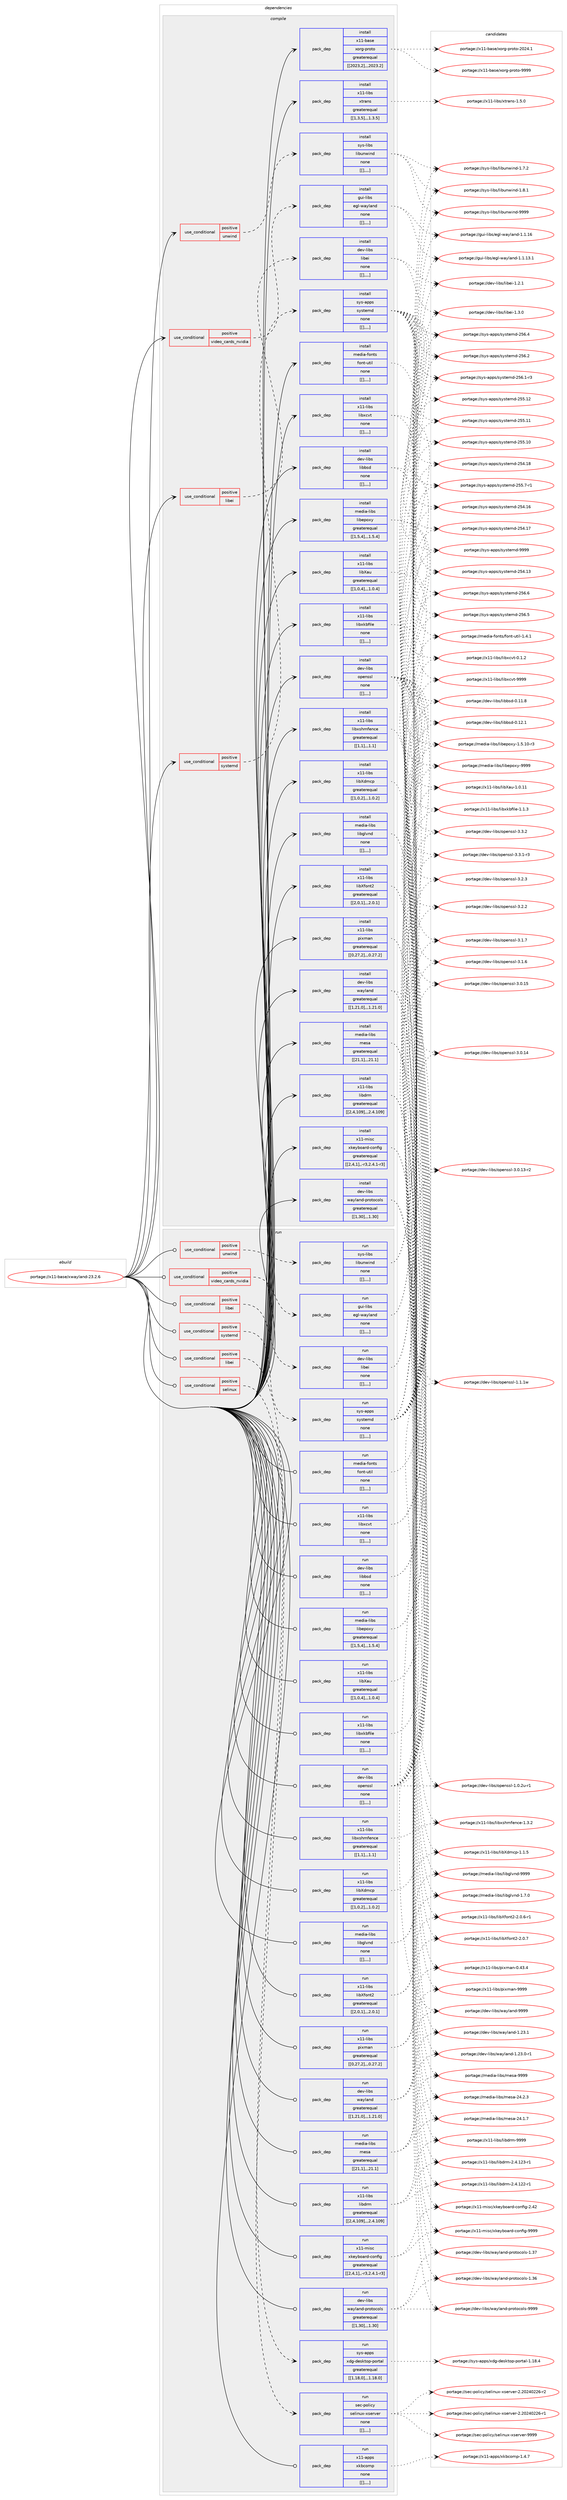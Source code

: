 digraph prolog {

# *************
# Graph options
# *************

newrank=true;
concentrate=true;
compound=true;
graph [rankdir=LR,fontname=Helvetica,fontsize=10,ranksep=1.5];#, ranksep=2.5, nodesep=0.2];
edge  [arrowhead=vee];
node  [fontname=Helvetica,fontsize=10];

# **********
# The ebuild
# **********

subgraph cluster_leftcol {
color=gray;
label=<<i>ebuild</i>>;
id [label="portage://x11-base/xwayland-23.2.6", color=red, width=4, href="../x11-base/xwayland-23.2.6.svg"];
}

# ****************
# The dependencies
# ****************

subgraph cluster_midcol {
color=gray;
label=<<i>dependencies</i>>;
subgraph cluster_compile {
fillcolor="#eeeeee";
style=filled;
label=<<i>compile</i>>;
subgraph cond11165 {
dependency31049 [label=<<TABLE BORDER="0" CELLBORDER="1" CELLSPACING="0" CELLPADDING="4"><TR><TD ROWSPAN="3" CELLPADDING="10">use_conditional</TD></TR><TR><TD>positive</TD></TR><TR><TD>libei</TD></TR></TABLE>>, shape=none, color=red];
subgraph pack19662 {
dependency31050 [label=<<TABLE BORDER="0" CELLBORDER="1" CELLSPACING="0" CELLPADDING="4" WIDTH="220"><TR><TD ROWSPAN="6" CELLPADDING="30">pack_dep</TD></TR><TR><TD WIDTH="110">install</TD></TR><TR><TD>dev-libs</TD></TR><TR><TD>libei</TD></TR><TR><TD>none</TD></TR><TR><TD>[[],,,,]</TD></TR></TABLE>>, shape=none, color=blue];
}
dependency31049:e -> dependency31050:w [weight=20,style="dashed",arrowhead="vee"];
}
id:e -> dependency31049:w [weight=20,style="solid",arrowhead="vee"];
subgraph cond11166 {
dependency31051 [label=<<TABLE BORDER="0" CELLBORDER="1" CELLSPACING="0" CELLPADDING="4"><TR><TD ROWSPAN="3" CELLPADDING="10">use_conditional</TD></TR><TR><TD>positive</TD></TR><TR><TD>systemd</TD></TR></TABLE>>, shape=none, color=red];
subgraph pack19663 {
dependency31052 [label=<<TABLE BORDER="0" CELLBORDER="1" CELLSPACING="0" CELLPADDING="4" WIDTH="220"><TR><TD ROWSPAN="6" CELLPADDING="30">pack_dep</TD></TR><TR><TD WIDTH="110">install</TD></TR><TR><TD>sys-apps</TD></TR><TR><TD>systemd</TD></TR><TR><TD>none</TD></TR><TR><TD>[[],,,,]</TD></TR></TABLE>>, shape=none, color=blue];
}
dependency31051:e -> dependency31052:w [weight=20,style="dashed",arrowhead="vee"];
}
id:e -> dependency31051:w [weight=20,style="solid",arrowhead="vee"];
subgraph cond11167 {
dependency31053 [label=<<TABLE BORDER="0" CELLBORDER="1" CELLSPACING="0" CELLPADDING="4"><TR><TD ROWSPAN="3" CELLPADDING="10">use_conditional</TD></TR><TR><TD>positive</TD></TR><TR><TD>unwind</TD></TR></TABLE>>, shape=none, color=red];
subgraph pack19664 {
dependency31054 [label=<<TABLE BORDER="0" CELLBORDER="1" CELLSPACING="0" CELLPADDING="4" WIDTH="220"><TR><TD ROWSPAN="6" CELLPADDING="30">pack_dep</TD></TR><TR><TD WIDTH="110">install</TD></TR><TR><TD>sys-libs</TD></TR><TR><TD>libunwind</TD></TR><TR><TD>none</TD></TR><TR><TD>[[],,,,]</TD></TR></TABLE>>, shape=none, color=blue];
}
dependency31053:e -> dependency31054:w [weight=20,style="dashed",arrowhead="vee"];
}
id:e -> dependency31053:w [weight=20,style="solid",arrowhead="vee"];
subgraph cond11168 {
dependency31055 [label=<<TABLE BORDER="0" CELLBORDER="1" CELLSPACING="0" CELLPADDING="4"><TR><TD ROWSPAN="3" CELLPADDING="10">use_conditional</TD></TR><TR><TD>positive</TD></TR><TR><TD>video_cards_nvidia</TD></TR></TABLE>>, shape=none, color=red];
subgraph pack19665 {
dependency31056 [label=<<TABLE BORDER="0" CELLBORDER="1" CELLSPACING="0" CELLPADDING="4" WIDTH="220"><TR><TD ROWSPAN="6" CELLPADDING="30">pack_dep</TD></TR><TR><TD WIDTH="110">install</TD></TR><TR><TD>gui-libs</TD></TR><TR><TD>egl-wayland</TD></TR><TR><TD>none</TD></TR><TR><TD>[[],,,,]</TD></TR></TABLE>>, shape=none, color=blue];
}
dependency31055:e -> dependency31056:w [weight=20,style="dashed",arrowhead="vee"];
}
id:e -> dependency31055:w [weight=20,style="solid",arrowhead="vee"];
subgraph pack19666 {
dependency31057 [label=<<TABLE BORDER="0" CELLBORDER="1" CELLSPACING="0" CELLPADDING="4" WIDTH="220"><TR><TD ROWSPAN="6" CELLPADDING="30">pack_dep</TD></TR><TR><TD WIDTH="110">install</TD></TR><TR><TD>dev-libs</TD></TR><TR><TD>libbsd</TD></TR><TR><TD>none</TD></TR><TR><TD>[[],,,,]</TD></TR></TABLE>>, shape=none, color=blue];
}
id:e -> dependency31057:w [weight=20,style="solid",arrowhead="vee"];
subgraph pack19667 {
dependency31058 [label=<<TABLE BORDER="0" CELLBORDER="1" CELLSPACING="0" CELLPADDING="4" WIDTH="220"><TR><TD ROWSPAN="6" CELLPADDING="30">pack_dep</TD></TR><TR><TD WIDTH="110">install</TD></TR><TR><TD>dev-libs</TD></TR><TR><TD>openssl</TD></TR><TR><TD>none</TD></TR><TR><TD>[[],,,,]</TD></TR></TABLE>>, shape=none, color=blue];
}
id:e -> dependency31058:w [weight=20,style="solid",arrowhead="vee"];
subgraph pack19668 {
dependency31059 [label=<<TABLE BORDER="0" CELLBORDER="1" CELLSPACING="0" CELLPADDING="4" WIDTH="220"><TR><TD ROWSPAN="6" CELLPADDING="30">pack_dep</TD></TR><TR><TD WIDTH="110">install</TD></TR><TR><TD>dev-libs</TD></TR><TR><TD>wayland</TD></TR><TR><TD>greaterequal</TD></TR><TR><TD>[[1,21,0],,,1.21.0]</TD></TR></TABLE>>, shape=none, color=blue];
}
id:e -> dependency31059:w [weight=20,style="solid",arrowhead="vee"];
subgraph pack19669 {
dependency31060 [label=<<TABLE BORDER="0" CELLBORDER="1" CELLSPACING="0" CELLPADDING="4" WIDTH="220"><TR><TD ROWSPAN="6" CELLPADDING="30">pack_dep</TD></TR><TR><TD WIDTH="110">install</TD></TR><TR><TD>dev-libs</TD></TR><TR><TD>wayland-protocols</TD></TR><TR><TD>greaterequal</TD></TR><TR><TD>[[1,30],,,1.30]</TD></TR></TABLE>>, shape=none, color=blue];
}
id:e -> dependency31060:w [weight=20,style="solid",arrowhead="vee"];
subgraph pack19670 {
dependency31061 [label=<<TABLE BORDER="0" CELLBORDER="1" CELLSPACING="0" CELLPADDING="4" WIDTH="220"><TR><TD ROWSPAN="6" CELLPADDING="30">pack_dep</TD></TR><TR><TD WIDTH="110">install</TD></TR><TR><TD>media-fonts</TD></TR><TR><TD>font-util</TD></TR><TR><TD>none</TD></TR><TR><TD>[[],,,,]</TD></TR></TABLE>>, shape=none, color=blue];
}
id:e -> dependency31061:w [weight=20,style="solid",arrowhead="vee"];
subgraph pack19671 {
dependency31062 [label=<<TABLE BORDER="0" CELLBORDER="1" CELLSPACING="0" CELLPADDING="4" WIDTH="220"><TR><TD ROWSPAN="6" CELLPADDING="30">pack_dep</TD></TR><TR><TD WIDTH="110">install</TD></TR><TR><TD>media-libs</TD></TR><TR><TD>libepoxy</TD></TR><TR><TD>greaterequal</TD></TR><TR><TD>[[1,5,4],,,1.5.4]</TD></TR></TABLE>>, shape=none, color=blue];
}
id:e -> dependency31062:w [weight=20,style="solid",arrowhead="vee"];
subgraph pack19672 {
dependency31063 [label=<<TABLE BORDER="0" CELLBORDER="1" CELLSPACING="0" CELLPADDING="4" WIDTH="220"><TR><TD ROWSPAN="6" CELLPADDING="30">pack_dep</TD></TR><TR><TD WIDTH="110">install</TD></TR><TR><TD>media-libs</TD></TR><TR><TD>libglvnd</TD></TR><TR><TD>none</TD></TR><TR><TD>[[],,,,]</TD></TR></TABLE>>, shape=none, color=blue];
}
id:e -> dependency31063:w [weight=20,style="solid",arrowhead="vee"];
subgraph pack19673 {
dependency31064 [label=<<TABLE BORDER="0" CELLBORDER="1" CELLSPACING="0" CELLPADDING="4" WIDTH="220"><TR><TD ROWSPAN="6" CELLPADDING="30">pack_dep</TD></TR><TR><TD WIDTH="110">install</TD></TR><TR><TD>media-libs</TD></TR><TR><TD>mesa</TD></TR><TR><TD>greaterequal</TD></TR><TR><TD>[[21,1],,,21.1]</TD></TR></TABLE>>, shape=none, color=blue];
}
id:e -> dependency31064:w [weight=20,style="solid",arrowhead="vee"];
subgraph pack19674 {
dependency31065 [label=<<TABLE BORDER="0" CELLBORDER="1" CELLSPACING="0" CELLPADDING="4" WIDTH="220"><TR><TD ROWSPAN="6" CELLPADDING="30">pack_dep</TD></TR><TR><TD WIDTH="110">install</TD></TR><TR><TD>x11-base</TD></TR><TR><TD>xorg-proto</TD></TR><TR><TD>greaterequal</TD></TR><TR><TD>[[2023,2],,,2023.2]</TD></TR></TABLE>>, shape=none, color=blue];
}
id:e -> dependency31065:w [weight=20,style="solid",arrowhead="vee"];
subgraph pack19675 {
dependency31066 [label=<<TABLE BORDER="0" CELLBORDER="1" CELLSPACING="0" CELLPADDING="4" WIDTH="220"><TR><TD ROWSPAN="6" CELLPADDING="30">pack_dep</TD></TR><TR><TD WIDTH="110">install</TD></TR><TR><TD>x11-libs</TD></TR><TR><TD>libXau</TD></TR><TR><TD>greaterequal</TD></TR><TR><TD>[[1,0,4],,,1.0.4]</TD></TR></TABLE>>, shape=none, color=blue];
}
id:e -> dependency31066:w [weight=20,style="solid",arrowhead="vee"];
subgraph pack19676 {
dependency31067 [label=<<TABLE BORDER="0" CELLBORDER="1" CELLSPACING="0" CELLPADDING="4" WIDTH="220"><TR><TD ROWSPAN="6" CELLPADDING="30">pack_dep</TD></TR><TR><TD WIDTH="110">install</TD></TR><TR><TD>x11-libs</TD></TR><TR><TD>libXdmcp</TD></TR><TR><TD>greaterequal</TD></TR><TR><TD>[[1,0,2],,,1.0.2]</TD></TR></TABLE>>, shape=none, color=blue];
}
id:e -> dependency31067:w [weight=20,style="solid",arrowhead="vee"];
subgraph pack19677 {
dependency31068 [label=<<TABLE BORDER="0" CELLBORDER="1" CELLSPACING="0" CELLPADDING="4" WIDTH="220"><TR><TD ROWSPAN="6" CELLPADDING="30">pack_dep</TD></TR><TR><TD WIDTH="110">install</TD></TR><TR><TD>x11-libs</TD></TR><TR><TD>libXfont2</TD></TR><TR><TD>greaterequal</TD></TR><TR><TD>[[2,0,1],,,2.0.1]</TD></TR></TABLE>>, shape=none, color=blue];
}
id:e -> dependency31068:w [weight=20,style="solid",arrowhead="vee"];
subgraph pack19678 {
dependency31069 [label=<<TABLE BORDER="0" CELLBORDER="1" CELLSPACING="0" CELLPADDING="4" WIDTH="220"><TR><TD ROWSPAN="6" CELLPADDING="30">pack_dep</TD></TR><TR><TD WIDTH="110">install</TD></TR><TR><TD>x11-libs</TD></TR><TR><TD>libdrm</TD></TR><TR><TD>greaterequal</TD></TR><TR><TD>[[2,4,109],,,2.4.109]</TD></TR></TABLE>>, shape=none, color=blue];
}
id:e -> dependency31069:w [weight=20,style="solid",arrowhead="vee"];
subgraph pack19679 {
dependency31070 [label=<<TABLE BORDER="0" CELLBORDER="1" CELLSPACING="0" CELLPADDING="4" WIDTH="220"><TR><TD ROWSPAN="6" CELLPADDING="30">pack_dep</TD></TR><TR><TD WIDTH="110">install</TD></TR><TR><TD>x11-libs</TD></TR><TR><TD>libxcvt</TD></TR><TR><TD>none</TD></TR><TR><TD>[[],,,,]</TD></TR></TABLE>>, shape=none, color=blue];
}
id:e -> dependency31070:w [weight=20,style="solid",arrowhead="vee"];
subgraph pack19680 {
dependency31071 [label=<<TABLE BORDER="0" CELLBORDER="1" CELLSPACING="0" CELLPADDING="4" WIDTH="220"><TR><TD ROWSPAN="6" CELLPADDING="30">pack_dep</TD></TR><TR><TD WIDTH="110">install</TD></TR><TR><TD>x11-libs</TD></TR><TR><TD>libxkbfile</TD></TR><TR><TD>none</TD></TR><TR><TD>[[],,,,]</TD></TR></TABLE>>, shape=none, color=blue];
}
id:e -> dependency31071:w [weight=20,style="solid",arrowhead="vee"];
subgraph pack19681 {
dependency31072 [label=<<TABLE BORDER="0" CELLBORDER="1" CELLSPACING="0" CELLPADDING="4" WIDTH="220"><TR><TD ROWSPAN="6" CELLPADDING="30">pack_dep</TD></TR><TR><TD WIDTH="110">install</TD></TR><TR><TD>x11-libs</TD></TR><TR><TD>libxshmfence</TD></TR><TR><TD>greaterequal</TD></TR><TR><TD>[[1,1],,,1.1]</TD></TR></TABLE>>, shape=none, color=blue];
}
id:e -> dependency31072:w [weight=20,style="solid",arrowhead="vee"];
subgraph pack19682 {
dependency31073 [label=<<TABLE BORDER="0" CELLBORDER="1" CELLSPACING="0" CELLPADDING="4" WIDTH="220"><TR><TD ROWSPAN="6" CELLPADDING="30">pack_dep</TD></TR><TR><TD WIDTH="110">install</TD></TR><TR><TD>x11-libs</TD></TR><TR><TD>pixman</TD></TR><TR><TD>greaterequal</TD></TR><TR><TD>[[0,27,2],,,0.27.2]</TD></TR></TABLE>>, shape=none, color=blue];
}
id:e -> dependency31073:w [weight=20,style="solid",arrowhead="vee"];
subgraph pack19683 {
dependency31074 [label=<<TABLE BORDER="0" CELLBORDER="1" CELLSPACING="0" CELLPADDING="4" WIDTH="220"><TR><TD ROWSPAN="6" CELLPADDING="30">pack_dep</TD></TR><TR><TD WIDTH="110">install</TD></TR><TR><TD>x11-libs</TD></TR><TR><TD>xtrans</TD></TR><TR><TD>greaterequal</TD></TR><TR><TD>[[1,3,5],,,1.3.5]</TD></TR></TABLE>>, shape=none, color=blue];
}
id:e -> dependency31074:w [weight=20,style="solid",arrowhead="vee"];
subgraph pack19684 {
dependency31075 [label=<<TABLE BORDER="0" CELLBORDER="1" CELLSPACING="0" CELLPADDING="4" WIDTH="220"><TR><TD ROWSPAN="6" CELLPADDING="30">pack_dep</TD></TR><TR><TD WIDTH="110">install</TD></TR><TR><TD>x11-misc</TD></TR><TR><TD>xkeyboard-config</TD></TR><TR><TD>greaterequal</TD></TR><TR><TD>[[2,4,1],,-r3,2.4.1-r3]</TD></TR></TABLE>>, shape=none, color=blue];
}
id:e -> dependency31075:w [weight=20,style="solid",arrowhead="vee"];
}
subgraph cluster_compileandrun {
fillcolor="#eeeeee";
style=filled;
label=<<i>compile and run</i>>;
}
subgraph cluster_run {
fillcolor="#eeeeee";
style=filled;
label=<<i>run</i>>;
subgraph cond11169 {
dependency31076 [label=<<TABLE BORDER="0" CELLBORDER="1" CELLSPACING="0" CELLPADDING="4"><TR><TD ROWSPAN="3" CELLPADDING="10">use_conditional</TD></TR><TR><TD>positive</TD></TR><TR><TD>libei</TD></TR></TABLE>>, shape=none, color=red];
subgraph pack19685 {
dependency31077 [label=<<TABLE BORDER="0" CELLBORDER="1" CELLSPACING="0" CELLPADDING="4" WIDTH="220"><TR><TD ROWSPAN="6" CELLPADDING="30">pack_dep</TD></TR><TR><TD WIDTH="110">run</TD></TR><TR><TD>dev-libs</TD></TR><TR><TD>libei</TD></TR><TR><TD>none</TD></TR><TR><TD>[[],,,,]</TD></TR></TABLE>>, shape=none, color=blue];
}
dependency31076:e -> dependency31077:w [weight=20,style="dashed",arrowhead="vee"];
}
id:e -> dependency31076:w [weight=20,style="solid",arrowhead="odot"];
subgraph cond11170 {
dependency31078 [label=<<TABLE BORDER="0" CELLBORDER="1" CELLSPACING="0" CELLPADDING="4"><TR><TD ROWSPAN="3" CELLPADDING="10">use_conditional</TD></TR><TR><TD>positive</TD></TR><TR><TD>libei</TD></TR></TABLE>>, shape=none, color=red];
subgraph pack19686 {
dependency31079 [label=<<TABLE BORDER="0" CELLBORDER="1" CELLSPACING="0" CELLPADDING="4" WIDTH="220"><TR><TD ROWSPAN="6" CELLPADDING="30">pack_dep</TD></TR><TR><TD WIDTH="110">run</TD></TR><TR><TD>sys-apps</TD></TR><TR><TD>xdg-desktop-portal</TD></TR><TR><TD>greaterequal</TD></TR><TR><TD>[[1,18,0],,,1.18.0]</TD></TR></TABLE>>, shape=none, color=blue];
}
dependency31078:e -> dependency31079:w [weight=20,style="dashed",arrowhead="vee"];
}
id:e -> dependency31078:w [weight=20,style="solid",arrowhead="odot"];
subgraph cond11171 {
dependency31080 [label=<<TABLE BORDER="0" CELLBORDER="1" CELLSPACING="0" CELLPADDING="4"><TR><TD ROWSPAN="3" CELLPADDING="10">use_conditional</TD></TR><TR><TD>positive</TD></TR><TR><TD>selinux</TD></TR></TABLE>>, shape=none, color=red];
subgraph pack19687 {
dependency31081 [label=<<TABLE BORDER="0" CELLBORDER="1" CELLSPACING="0" CELLPADDING="4" WIDTH="220"><TR><TD ROWSPAN="6" CELLPADDING="30">pack_dep</TD></TR><TR><TD WIDTH="110">run</TD></TR><TR><TD>sec-policy</TD></TR><TR><TD>selinux-xserver</TD></TR><TR><TD>none</TD></TR><TR><TD>[[],,,,]</TD></TR></TABLE>>, shape=none, color=blue];
}
dependency31080:e -> dependency31081:w [weight=20,style="dashed",arrowhead="vee"];
}
id:e -> dependency31080:w [weight=20,style="solid",arrowhead="odot"];
subgraph cond11172 {
dependency31082 [label=<<TABLE BORDER="0" CELLBORDER="1" CELLSPACING="0" CELLPADDING="4"><TR><TD ROWSPAN="3" CELLPADDING="10">use_conditional</TD></TR><TR><TD>positive</TD></TR><TR><TD>systemd</TD></TR></TABLE>>, shape=none, color=red];
subgraph pack19688 {
dependency31083 [label=<<TABLE BORDER="0" CELLBORDER="1" CELLSPACING="0" CELLPADDING="4" WIDTH="220"><TR><TD ROWSPAN="6" CELLPADDING="30">pack_dep</TD></TR><TR><TD WIDTH="110">run</TD></TR><TR><TD>sys-apps</TD></TR><TR><TD>systemd</TD></TR><TR><TD>none</TD></TR><TR><TD>[[],,,,]</TD></TR></TABLE>>, shape=none, color=blue];
}
dependency31082:e -> dependency31083:w [weight=20,style="dashed",arrowhead="vee"];
}
id:e -> dependency31082:w [weight=20,style="solid",arrowhead="odot"];
subgraph cond11173 {
dependency31084 [label=<<TABLE BORDER="0" CELLBORDER="1" CELLSPACING="0" CELLPADDING="4"><TR><TD ROWSPAN="3" CELLPADDING="10">use_conditional</TD></TR><TR><TD>positive</TD></TR><TR><TD>unwind</TD></TR></TABLE>>, shape=none, color=red];
subgraph pack19689 {
dependency31085 [label=<<TABLE BORDER="0" CELLBORDER="1" CELLSPACING="0" CELLPADDING="4" WIDTH="220"><TR><TD ROWSPAN="6" CELLPADDING="30">pack_dep</TD></TR><TR><TD WIDTH="110">run</TD></TR><TR><TD>sys-libs</TD></TR><TR><TD>libunwind</TD></TR><TR><TD>none</TD></TR><TR><TD>[[],,,,]</TD></TR></TABLE>>, shape=none, color=blue];
}
dependency31084:e -> dependency31085:w [weight=20,style="dashed",arrowhead="vee"];
}
id:e -> dependency31084:w [weight=20,style="solid",arrowhead="odot"];
subgraph cond11174 {
dependency31086 [label=<<TABLE BORDER="0" CELLBORDER="1" CELLSPACING="0" CELLPADDING="4"><TR><TD ROWSPAN="3" CELLPADDING="10">use_conditional</TD></TR><TR><TD>positive</TD></TR><TR><TD>video_cards_nvidia</TD></TR></TABLE>>, shape=none, color=red];
subgraph pack19690 {
dependency31087 [label=<<TABLE BORDER="0" CELLBORDER="1" CELLSPACING="0" CELLPADDING="4" WIDTH="220"><TR><TD ROWSPAN="6" CELLPADDING="30">pack_dep</TD></TR><TR><TD WIDTH="110">run</TD></TR><TR><TD>gui-libs</TD></TR><TR><TD>egl-wayland</TD></TR><TR><TD>none</TD></TR><TR><TD>[[],,,,]</TD></TR></TABLE>>, shape=none, color=blue];
}
dependency31086:e -> dependency31087:w [weight=20,style="dashed",arrowhead="vee"];
}
id:e -> dependency31086:w [weight=20,style="solid",arrowhead="odot"];
subgraph pack19691 {
dependency31088 [label=<<TABLE BORDER="0" CELLBORDER="1" CELLSPACING="0" CELLPADDING="4" WIDTH="220"><TR><TD ROWSPAN="6" CELLPADDING="30">pack_dep</TD></TR><TR><TD WIDTH="110">run</TD></TR><TR><TD>dev-libs</TD></TR><TR><TD>libbsd</TD></TR><TR><TD>none</TD></TR><TR><TD>[[],,,,]</TD></TR></TABLE>>, shape=none, color=blue];
}
id:e -> dependency31088:w [weight=20,style="solid",arrowhead="odot"];
subgraph pack19692 {
dependency31089 [label=<<TABLE BORDER="0" CELLBORDER="1" CELLSPACING="0" CELLPADDING="4" WIDTH="220"><TR><TD ROWSPAN="6" CELLPADDING="30">pack_dep</TD></TR><TR><TD WIDTH="110">run</TD></TR><TR><TD>dev-libs</TD></TR><TR><TD>openssl</TD></TR><TR><TD>none</TD></TR><TR><TD>[[],,,,]</TD></TR></TABLE>>, shape=none, color=blue];
}
id:e -> dependency31089:w [weight=20,style="solid",arrowhead="odot"];
subgraph pack19693 {
dependency31090 [label=<<TABLE BORDER="0" CELLBORDER="1" CELLSPACING="0" CELLPADDING="4" WIDTH="220"><TR><TD ROWSPAN="6" CELLPADDING="30">pack_dep</TD></TR><TR><TD WIDTH="110">run</TD></TR><TR><TD>dev-libs</TD></TR><TR><TD>wayland</TD></TR><TR><TD>greaterequal</TD></TR><TR><TD>[[1,21,0],,,1.21.0]</TD></TR></TABLE>>, shape=none, color=blue];
}
id:e -> dependency31090:w [weight=20,style="solid",arrowhead="odot"];
subgraph pack19694 {
dependency31091 [label=<<TABLE BORDER="0" CELLBORDER="1" CELLSPACING="0" CELLPADDING="4" WIDTH="220"><TR><TD ROWSPAN="6" CELLPADDING="30">pack_dep</TD></TR><TR><TD WIDTH="110">run</TD></TR><TR><TD>dev-libs</TD></TR><TR><TD>wayland-protocols</TD></TR><TR><TD>greaterequal</TD></TR><TR><TD>[[1,30],,,1.30]</TD></TR></TABLE>>, shape=none, color=blue];
}
id:e -> dependency31091:w [weight=20,style="solid",arrowhead="odot"];
subgraph pack19695 {
dependency31092 [label=<<TABLE BORDER="0" CELLBORDER="1" CELLSPACING="0" CELLPADDING="4" WIDTH="220"><TR><TD ROWSPAN="6" CELLPADDING="30">pack_dep</TD></TR><TR><TD WIDTH="110">run</TD></TR><TR><TD>media-fonts</TD></TR><TR><TD>font-util</TD></TR><TR><TD>none</TD></TR><TR><TD>[[],,,,]</TD></TR></TABLE>>, shape=none, color=blue];
}
id:e -> dependency31092:w [weight=20,style="solid",arrowhead="odot"];
subgraph pack19696 {
dependency31093 [label=<<TABLE BORDER="0" CELLBORDER="1" CELLSPACING="0" CELLPADDING="4" WIDTH="220"><TR><TD ROWSPAN="6" CELLPADDING="30">pack_dep</TD></TR><TR><TD WIDTH="110">run</TD></TR><TR><TD>media-libs</TD></TR><TR><TD>libepoxy</TD></TR><TR><TD>greaterequal</TD></TR><TR><TD>[[1,5,4],,,1.5.4]</TD></TR></TABLE>>, shape=none, color=blue];
}
id:e -> dependency31093:w [weight=20,style="solid",arrowhead="odot"];
subgraph pack19697 {
dependency31094 [label=<<TABLE BORDER="0" CELLBORDER="1" CELLSPACING="0" CELLPADDING="4" WIDTH="220"><TR><TD ROWSPAN="6" CELLPADDING="30">pack_dep</TD></TR><TR><TD WIDTH="110">run</TD></TR><TR><TD>media-libs</TD></TR><TR><TD>libglvnd</TD></TR><TR><TD>none</TD></TR><TR><TD>[[],,,,]</TD></TR></TABLE>>, shape=none, color=blue];
}
id:e -> dependency31094:w [weight=20,style="solid",arrowhead="odot"];
subgraph pack19698 {
dependency31095 [label=<<TABLE BORDER="0" CELLBORDER="1" CELLSPACING="0" CELLPADDING="4" WIDTH="220"><TR><TD ROWSPAN="6" CELLPADDING="30">pack_dep</TD></TR><TR><TD WIDTH="110">run</TD></TR><TR><TD>media-libs</TD></TR><TR><TD>mesa</TD></TR><TR><TD>greaterequal</TD></TR><TR><TD>[[21,1],,,21.1]</TD></TR></TABLE>>, shape=none, color=blue];
}
id:e -> dependency31095:w [weight=20,style="solid",arrowhead="odot"];
subgraph pack19699 {
dependency31096 [label=<<TABLE BORDER="0" CELLBORDER="1" CELLSPACING="0" CELLPADDING="4" WIDTH="220"><TR><TD ROWSPAN="6" CELLPADDING="30">pack_dep</TD></TR><TR><TD WIDTH="110">run</TD></TR><TR><TD>x11-apps</TD></TR><TR><TD>xkbcomp</TD></TR><TR><TD>none</TD></TR><TR><TD>[[],,,,]</TD></TR></TABLE>>, shape=none, color=blue];
}
id:e -> dependency31096:w [weight=20,style="solid",arrowhead="odot"];
subgraph pack19700 {
dependency31097 [label=<<TABLE BORDER="0" CELLBORDER="1" CELLSPACING="0" CELLPADDING="4" WIDTH="220"><TR><TD ROWSPAN="6" CELLPADDING="30">pack_dep</TD></TR><TR><TD WIDTH="110">run</TD></TR><TR><TD>x11-libs</TD></TR><TR><TD>libXau</TD></TR><TR><TD>greaterequal</TD></TR><TR><TD>[[1,0,4],,,1.0.4]</TD></TR></TABLE>>, shape=none, color=blue];
}
id:e -> dependency31097:w [weight=20,style="solid",arrowhead="odot"];
subgraph pack19701 {
dependency31098 [label=<<TABLE BORDER="0" CELLBORDER="1" CELLSPACING="0" CELLPADDING="4" WIDTH="220"><TR><TD ROWSPAN="6" CELLPADDING="30">pack_dep</TD></TR><TR><TD WIDTH="110">run</TD></TR><TR><TD>x11-libs</TD></TR><TR><TD>libXdmcp</TD></TR><TR><TD>greaterequal</TD></TR><TR><TD>[[1,0,2],,,1.0.2]</TD></TR></TABLE>>, shape=none, color=blue];
}
id:e -> dependency31098:w [weight=20,style="solid",arrowhead="odot"];
subgraph pack19702 {
dependency31099 [label=<<TABLE BORDER="0" CELLBORDER="1" CELLSPACING="0" CELLPADDING="4" WIDTH="220"><TR><TD ROWSPAN="6" CELLPADDING="30">pack_dep</TD></TR><TR><TD WIDTH="110">run</TD></TR><TR><TD>x11-libs</TD></TR><TR><TD>libXfont2</TD></TR><TR><TD>greaterequal</TD></TR><TR><TD>[[2,0,1],,,2.0.1]</TD></TR></TABLE>>, shape=none, color=blue];
}
id:e -> dependency31099:w [weight=20,style="solid",arrowhead="odot"];
subgraph pack19703 {
dependency31100 [label=<<TABLE BORDER="0" CELLBORDER="1" CELLSPACING="0" CELLPADDING="4" WIDTH="220"><TR><TD ROWSPAN="6" CELLPADDING="30">pack_dep</TD></TR><TR><TD WIDTH="110">run</TD></TR><TR><TD>x11-libs</TD></TR><TR><TD>libdrm</TD></TR><TR><TD>greaterequal</TD></TR><TR><TD>[[2,4,109],,,2.4.109]</TD></TR></TABLE>>, shape=none, color=blue];
}
id:e -> dependency31100:w [weight=20,style="solid",arrowhead="odot"];
subgraph pack19704 {
dependency31101 [label=<<TABLE BORDER="0" CELLBORDER="1" CELLSPACING="0" CELLPADDING="4" WIDTH="220"><TR><TD ROWSPAN="6" CELLPADDING="30">pack_dep</TD></TR><TR><TD WIDTH="110">run</TD></TR><TR><TD>x11-libs</TD></TR><TR><TD>libxcvt</TD></TR><TR><TD>none</TD></TR><TR><TD>[[],,,,]</TD></TR></TABLE>>, shape=none, color=blue];
}
id:e -> dependency31101:w [weight=20,style="solid",arrowhead="odot"];
subgraph pack19705 {
dependency31102 [label=<<TABLE BORDER="0" CELLBORDER="1" CELLSPACING="0" CELLPADDING="4" WIDTH="220"><TR><TD ROWSPAN="6" CELLPADDING="30">pack_dep</TD></TR><TR><TD WIDTH="110">run</TD></TR><TR><TD>x11-libs</TD></TR><TR><TD>libxkbfile</TD></TR><TR><TD>none</TD></TR><TR><TD>[[],,,,]</TD></TR></TABLE>>, shape=none, color=blue];
}
id:e -> dependency31102:w [weight=20,style="solid",arrowhead="odot"];
subgraph pack19706 {
dependency31103 [label=<<TABLE BORDER="0" CELLBORDER="1" CELLSPACING="0" CELLPADDING="4" WIDTH="220"><TR><TD ROWSPAN="6" CELLPADDING="30">pack_dep</TD></TR><TR><TD WIDTH="110">run</TD></TR><TR><TD>x11-libs</TD></TR><TR><TD>libxshmfence</TD></TR><TR><TD>greaterequal</TD></TR><TR><TD>[[1,1],,,1.1]</TD></TR></TABLE>>, shape=none, color=blue];
}
id:e -> dependency31103:w [weight=20,style="solid",arrowhead="odot"];
subgraph pack19707 {
dependency31104 [label=<<TABLE BORDER="0" CELLBORDER="1" CELLSPACING="0" CELLPADDING="4" WIDTH="220"><TR><TD ROWSPAN="6" CELLPADDING="30">pack_dep</TD></TR><TR><TD WIDTH="110">run</TD></TR><TR><TD>x11-libs</TD></TR><TR><TD>pixman</TD></TR><TR><TD>greaterequal</TD></TR><TR><TD>[[0,27,2],,,0.27.2]</TD></TR></TABLE>>, shape=none, color=blue];
}
id:e -> dependency31104:w [weight=20,style="solid",arrowhead="odot"];
subgraph pack19708 {
dependency31105 [label=<<TABLE BORDER="0" CELLBORDER="1" CELLSPACING="0" CELLPADDING="4" WIDTH="220"><TR><TD ROWSPAN="6" CELLPADDING="30">pack_dep</TD></TR><TR><TD WIDTH="110">run</TD></TR><TR><TD>x11-misc</TD></TR><TR><TD>xkeyboard-config</TD></TR><TR><TD>greaterequal</TD></TR><TR><TD>[[2,4,1],,-r3,2.4.1-r3]</TD></TR></TABLE>>, shape=none, color=blue];
}
id:e -> dependency31105:w [weight=20,style="solid",arrowhead="odot"];
}
}

# **************
# The candidates
# **************

subgraph cluster_choices {
rank=same;
color=gray;
label=<<i>candidates</i>>;

subgraph choice19662 {
color=black;
nodesep=1;
choice10010111845108105981154710810598101105454946514648 [label="portage://dev-libs/libei-1.3.0", color=red, width=4,href="../dev-libs/libei-1.3.0.svg"];
choice10010111845108105981154710810598101105454946504649 [label="portage://dev-libs/libei-1.2.1", color=red, width=4,href="../dev-libs/libei-1.2.1.svg"];
dependency31050:e -> choice10010111845108105981154710810598101105454946514648:w [style=dotted,weight="100"];
dependency31050:e -> choice10010111845108105981154710810598101105454946504649:w [style=dotted,weight="100"];
}
subgraph choice19663 {
color=black;
nodesep=1;
choice1151211154597112112115471151211151161011091004557575757 [label="portage://sys-apps/systemd-9999", color=red, width=4,href="../sys-apps/systemd-9999.svg"];
choice115121115459711211211547115121115116101109100455053544654 [label="portage://sys-apps/systemd-256.6", color=red, width=4,href="../sys-apps/systemd-256.6.svg"];
choice115121115459711211211547115121115116101109100455053544653 [label="portage://sys-apps/systemd-256.5", color=red, width=4,href="../sys-apps/systemd-256.5.svg"];
choice115121115459711211211547115121115116101109100455053544652 [label="portage://sys-apps/systemd-256.4", color=red, width=4,href="../sys-apps/systemd-256.4.svg"];
choice115121115459711211211547115121115116101109100455053544650 [label="portage://sys-apps/systemd-256.2", color=red, width=4,href="../sys-apps/systemd-256.2.svg"];
choice1151211154597112112115471151211151161011091004550535446494511451 [label="portage://sys-apps/systemd-256.1-r3", color=red, width=4,href="../sys-apps/systemd-256.1-r3.svg"];
choice11512111545971121121154711512111511610110910045505353464950 [label="portage://sys-apps/systemd-255.12", color=red, width=4,href="../sys-apps/systemd-255.12.svg"];
choice11512111545971121121154711512111511610110910045505353464949 [label="portage://sys-apps/systemd-255.11", color=red, width=4,href="../sys-apps/systemd-255.11.svg"];
choice11512111545971121121154711512111511610110910045505353464948 [label="portage://sys-apps/systemd-255.10", color=red, width=4,href="../sys-apps/systemd-255.10.svg"];
choice1151211154597112112115471151211151161011091004550535346554511449 [label="portage://sys-apps/systemd-255.7-r1", color=red, width=4,href="../sys-apps/systemd-255.7-r1.svg"];
choice11512111545971121121154711512111511610110910045505352464956 [label="portage://sys-apps/systemd-254.18", color=red, width=4,href="../sys-apps/systemd-254.18.svg"];
choice11512111545971121121154711512111511610110910045505352464955 [label="portage://sys-apps/systemd-254.17", color=red, width=4,href="../sys-apps/systemd-254.17.svg"];
choice11512111545971121121154711512111511610110910045505352464954 [label="portage://sys-apps/systemd-254.16", color=red, width=4,href="../sys-apps/systemd-254.16.svg"];
choice11512111545971121121154711512111511610110910045505352464951 [label="portage://sys-apps/systemd-254.13", color=red, width=4,href="../sys-apps/systemd-254.13.svg"];
dependency31052:e -> choice1151211154597112112115471151211151161011091004557575757:w [style=dotted,weight="100"];
dependency31052:e -> choice115121115459711211211547115121115116101109100455053544654:w [style=dotted,weight="100"];
dependency31052:e -> choice115121115459711211211547115121115116101109100455053544653:w [style=dotted,weight="100"];
dependency31052:e -> choice115121115459711211211547115121115116101109100455053544652:w [style=dotted,weight="100"];
dependency31052:e -> choice115121115459711211211547115121115116101109100455053544650:w [style=dotted,weight="100"];
dependency31052:e -> choice1151211154597112112115471151211151161011091004550535446494511451:w [style=dotted,weight="100"];
dependency31052:e -> choice11512111545971121121154711512111511610110910045505353464950:w [style=dotted,weight="100"];
dependency31052:e -> choice11512111545971121121154711512111511610110910045505353464949:w [style=dotted,weight="100"];
dependency31052:e -> choice11512111545971121121154711512111511610110910045505353464948:w [style=dotted,weight="100"];
dependency31052:e -> choice1151211154597112112115471151211151161011091004550535346554511449:w [style=dotted,weight="100"];
dependency31052:e -> choice11512111545971121121154711512111511610110910045505352464956:w [style=dotted,weight="100"];
dependency31052:e -> choice11512111545971121121154711512111511610110910045505352464955:w [style=dotted,weight="100"];
dependency31052:e -> choice11512111545971121121154711512111511610110910045505352464954:w [style=dotted,weight="100"];
dependency31052:e -> choice11512111545971121121154711512111511610110910045505352464951:w [style=dotted,weight="100"];
}
subgraph choice19664 {
color=black;
nodesep=1;
choice115121115451081059811547108105981171101191051101004557575757 [label="portage://sys-libs/libunwind-9999", color=red, width=4,href="../sys-libs/libunwind-9999.svg"];
choice11512111545108105981154710810598117110119105110100454946564649 [label="portage://sys-libs/libunwind-1.8.1", color=red, width=4,href="../sys-libs/libunwind-1.8.1.svg"];
choice11512111545108105981154710810598117110119105110100454946554650 [label="portage://sys-libs/libunwind-1.7.2", color=red, width=4,href="../sys-libs/libunwind-1.7.2.svg"];
dependency31054:e -> choice115121115451081059811547108105981171101191051101004557575757:w [style=dotted,weight="100"];
dependency31054:e -> choice11512111545108105981154710810598117110119105110100454946564649:w [style=dotted,weight="100"];
dependency31054:e -> choice11512111545108105981154710810598117110119105110100454946554650:w [style=dotted,weight="100"];
}
subgraph choice19665 {
color=black;
nodesep=1;
choice10311710545108105981154710110310845119971211089711010045494649464954 [label="portage://gui-libs/egl-wayland-1.1.16", color=red, width=4,href="../gui-libs/egl-wayland-1.1.16.svg"];
choice103117105451081059811547101103108451199712110897110100454946494649514649 [label="portage://gui-libs/egl-wayland-1.1.13.1", color=red, width=4,href="../gui-libs/egl-wayland-1.1.13.1.svg"];
dependency31056:e -> choice10311710545108105981154710110310845119971211089711010045494649464954:w [style=dotted,weight="100"];
dependency31056:e -> choice103117105451081059811547101103108451199712110897110100454946494649514649:w [style=dotted,weight="100"];
}
subgraph choice19666 {
color=black;
nodesep=1;
choice100101118451081059811547108105989811510045484649504649 [label="portage://dev-libs/libbsd-0.12.1", color=red, width=4,href="../dev-libs/libbsd-0.12.1.svg"];
choice100101118451081059811547108105989811510045484649494656 [label="portage://dev-libs/libbsd-0.11.8", color=red, width=4,href="../dev-libs/libbsd-0.11.8.svg"];
dependency31057:e -> choice100101118451081059811547108105989811510045484649504649:w [style=dotted,weight="100"];
dependency31057:e -> choice100101118451081059811547108105989811510045484649494656:w [style=dotted,weight="100"];
}
subgraph choice19667 {
color=black;
nodesep=1;
choice100101118451081059811547111112101110115115108455146514650 [label="portage://dev-libs/openssl-3.3.2", color=red, width=4,href="../dev-libs/openssl-3.3.2.svg"];
choice1001011184510810598115471111121011101151151084551465146494511451 [label="portage://dev-libs/openssl-3.3.1-r3", color=red, width=4,href="../dev-libs/openssl-3.3.1-r3.svg"];
choice100101118451081059811547111112101110115115108455146504651 [label="portage://dev-libs/openssl-3.2.3", color=red, width=4,href="../dev-libs/openssl-3.2.3.svg"];
choice100101118451081059811547111112101110115115108455146504650 [label="portage://dev-libs/openssl-3.2.2", color=red, width=4,href="../dev-libs/openssl-3.2.2.svg"];
choice100101118451081059811547111112101110115115108455146494655 [label="portage://dev-libs/openssl-3.1.7", color=red, width=4,href="../dev-libs/openssl-3.1.7.svg"];
choice100101118451081059811547111112101110115115108455146494654 [label="portage://dev-libs/openssl-3.1.6", color=red, width=4,href="../dev-libs/openssl-3.1.6.svg"];
choice10010111845108105981154711111210111011511510845514648464953 [label="portage://dev-libs/openssl-3.0.15", color=red, width=4,href="../dev-libs/openssl-3.0.15.svg"];
choice10010111845108105981154711111210111011511510845514648464952 [label="portage://dev-libs/openssl-3.0.14", color=red, width=4,href="../dev-libs/openssl-3.0.14.svg"];
choice100101118451081059811547111112101110115115108455146484649514511450 [label="portage://dev-libs/openssl-3.0.13-r2", color=red, width=4,href="../dev-libs/openssl-3.0.13-r2.svg"];
choice100101118451081059811547111112101110115115108454946494649119 [label="portage://dev-libs/openssl-1.1.1w", color=red, width=4,href="../dev-libs/openssl-1.1.1w.svg"];
choice1001011184510810598115471111121011101151151084549464846501174511449 [label="portage://dev-libs/openssl-1.0.2u-r1", color=red, width=4,href="../dev-libs/openssl-1.0.2u-r1.svg"];
dependency31058:e -> choice100101118451081059811547111112101110115115108455146514650:w [style=dotted,weight="100"];
dependency31058:e -> choice1001011184510810598115471111121011101151151084551465146494511451:w [style=dotted,weight="100"];
dependency31058:e -> choice100101118451081059811547111112101110115115108455146504651:w [style=dotted,weight="100"];
dependency31058:e -> choice100101118451081059811547111112101110115115108455146504650:w [style=dotted,weight="100"];
dependency31058:e -> choice100101118451081059811547111112101110115115108455146494655:w [style=dotted,weight="100"];
dependency31058:e -> choice100101118451081059811547111112101110115115108455146494654:w [style=dotted,weight="100"];
dependency31058:e -> choice10010111845108105981154711111210111011511510845514648464953:w [style=dotted,weight="100"];
dependency31058:e -> choice10010111845108105981154711111210111011511510845514648464952:w [style=dotted,weight="100"];
dependency31058:e -> choice100101118451081059811547111112101110115115108455146484649514511450:w [style=dotted,weight="100"];
dependency31058:e -> choice100101118451081059811547111112101110115115108454946494649119:w [style=dotted,weight="100"];
dependency31058:e -> choice1001011184510810598115471111121011101151151084549464846501174511449:w [style=dotted,weight="100"];
}
subgraph choice19668 {
color=black;
nodesep=1;
choice10010111845108105981154711997121108971101004557575757 [label="portage://dev-libs/wayland-9999", color=red, width=4,href="../dev-libs/wayland-9999.svg"];
choice100101118451081059811547119971211089711010045494650514649 [label="portage://dev-libs/wayland-1.23.1", color=red, width=4,href="../dev-libs/wayland-1.23.1.svg"];
choice1001011184510810598115471199712110897110100454946505146484511449 [label="portage://dev-libs/wayland-1.23.0-r1", color=red, width=4,href="../dev-libs/wayland-1.23.0-r1.svg"];
dependency31059:e -> choice10010111845108105981154711997121108971101004557575757:w [style=dotted,weight="100"];
dependency31059:e -> choice100101118451081059811547119971211089711010045494650514649:w [style=dotted,weight="100"];
dependency31059:e -> choice1001011184510810598115471199712110897110100454946505146484511449:w [style=dotted,weight="100"];
}
subgraph choice19669 {
color=black;
nodesep=1;
choice100101118451081059811547119971211089711010045112114111116111991111081154557575757 [label="portage://dev-libs/wayland-protocols-9999", color=red, width=4,href="../dev-libs/wayland-protocols-9999.svg"];
choice100101118451081059811547119971211089711010045112114111116111991111081154549465155 [label="portage://dev-libs/wayland-protocols-1.37", color=red, width=4,href="../dev-libs/wayland-protocols-1.37.svg"];
choice100101118451081059811547119971211089711010045112114111116111991111081154549465154 [label="portage://dev-libs/wayland-protocols-1.36", color=red, width=4,href="../dev-libs/wayland-protocols-1.36.svg"];
dependency31060:e -> choice100101118451081059811547119971211089711010045112114111116111991111081154557575757:w [style=dotted,weight="100"];
dependency31060:e -> choice100101118451081059811547119971211089711010045112114111116111991111081154549465155:w [style=dotted,weight="100"];
dependency31060:e -> choice100101118451081059811547119971211089711010045112114111116111991111081154549465154:w [style=dotted,weight="100"];
}
subgraph choice19670 {
color=black;
nodesep=1;
choice10910110010597451021111101161154710211111011645117116105108454946524649 [label="portage://media-fonts/font-util-1.4.1", color=red, width=4,href="../media-fonts/font-util-1.4.1.svg"];
dependency31061:e -> choice10910110010597451021111101161154710211111011645117116105108454946524649:w [style=dotted,weight="100"];
}
subgraph choice19671 {
color=black;
nodesep=1;
choice10910110010597451081059811547108105981011121111201214557575757 [label="portage://media-libs/libepoxy-9999", color=red, width=4,href="../media-libs/libepoxy-9999.svg"];
choice1091011001059745108105981154710810598101112111120121454946534649484511451 [label="portage://media-libs/libepoxy-1.5.10-r3", color=red, width=4,href="../media-libs/libepoxy-1.5.10-r3.svg"];
dependency31062:e -> choice10910110010597451081059811547108105981011121111201214557575757:w [style=dotted,weight="100"];
dependency31062:e -> choice1091011001059745108105981154710810598101112111120121454946534649484511451:w [style=dotted,weight="100"];
}
subgraph choice19672 {
color=black;
nodesep=1;
choice10910110010597451081059811547108105981031081181101004557575757 [label="portage://media-libs/libglvnd-9999", color=red, width=4,href="../media-libs/libglvnd-9999.svg"];
choice1091011001059745108105981154710810598103108118110100454946554648 [label="portage://media-libs/libglvnd-1.7.0", color=red, width=4,href="../media-libs/libglvnd-1.7.0.svg"];
dependency31063:e -> choice10910110010597451081059811547108105981031081181101004557575757:w [style=dotted,weight="100"];
dependency31063:e -> choice1091011001059745108105981154710810598103108118110100454946554648:w [style=dotted,weight="100"];
}
subgraph choice19673 {
color=black;
nodesep=1;
choice10910110010597451081059811547109101115974557575757 [label="portage://media-libs/mesa-9999", color=red, width=4,href="../media-libs/mesa-9999.svg"];
choice109101100105974510810598115471091011159745505246504651 [label="portage://media-libs/mesa-24.2.3", color=red, width=4,href="../media-libs/mesa-24.2.3.svg"];
choice109101100105974510810598115471091011159745505246494655 [label="portage://media-libs/mesa-24.1.7", color=red, width=4,href="../media-libs/mesa-24.1.7.svg"];
dependency31064:e -> choice10910110010597451081059811547109101115974557575757:w [style=dotted,weight="100"];
dependency31064:e -> choice109101100105974510810598115471091011159745505246504651:w [style=dotted,weight="100"];
dependency31064:e -> choice109101100105974510810598115471091011159745505246494655:w [style=dotted,weight="100"];
}
subgraph choice19674 {
color=black;
nodesep=1;
choice120494945989711510147120111114103451121141111161114557575757 [label="portage://x11-base/xorg-proto-9999", color=red, width=4,href="../x11-base/xorg-proto-9999.svg"];
choice1204949459897115101471201111141034511211411111611145504850524649 [label="portage://x11-base/xorg-proto-2024.1", color=red, width=4,href="../x11-base/xorg-proto-2024.1.svg"];
dependency31065:e -> choice120494945989711510147120111114103451121141111161114557575757:w [style=dotted,weight="100"];
dependency31065:e -> choice1204949459897115101471201111141034511211411111611145504850524649:w [style=dotted,weight="100"];
}
subgraph choice19675 {
color=black;
nodesep=1;
choice120494945108105981154710810598889711745494648464949 [label="portage://x11-libs/libXau-1.0.11", color=red, width=4,href="../x11-libs/libXau-1.0.11.svg"];
dependency31066:e -> choice120494945108105981154710810598889711745494648464949:w [style=dotted,weight="100"];
}
subgraph choice19676 {
color=black;
nodesep=1;
choice1204949451081059811547108105988810010999112454946494653 [label="portage://x11-libs/libXdmcp-1.1.5", color=red, width=4,href="../x11-libs/libXdmcp-1.1.5.svg"];
dependency31067:e -> choice1204949451081059811547108105988810010999112454946494653:w [style=dotted,weight="100"];
}
subgraph choice19677 {
color=black;
nodesep=1;
choice1204949451081059811547108105988810211111011650455046484655 [label="portage://x11-libs/libXfont2-2.0.7", color=red, width=4,href="../x11-libs/libXfont2-2.0.7.svg"];
choice12049494510810598115471081059888102111110116504550464846544511449 [label="portage://x11-libs/libXfont2-2.0.6-r1", color=red, width=4,href="../x11-libs/libXfont2-2.0.6-r1.svg"];
dependency31068:e -> choice1204949451081059811547108105988810211111011650455046484655:w [style=dotted,weight="100"];
dependency31068:e -> choice12049494510810598115471081059888102111110116504550464846544511449:w [style=dotted,weight="100"];
}
subgraph choice19678 {
color=black;
nodesep=1;
choice1204949451081059811547108105981001141094557575757 [label="portage://x11-libs/libdrm-9999", color=red, width=4,href="../x11-libs/libdrm-9999.svg"];
choice12049494510810598115471081059810011410945504652464950514511449 [label="portage://x11-libs/libdrm-2.4.123-r1", color=red, width=4,href="../x11-libs/libdrm-2.4.123-r1.svg"];
choice12049494510810598115471081059810011410945504652464950504511449 [label="portage://x11-libs/libdrm-2.4.122-r1", color=red, width=4,href="../x11-libs/libdrm-2.4.122-r1.svg"];
dependency31069:e -> choice1204949451081059811547108105981001141094557575757:w [style=dotted,weight="100"];
dependency31069:e -> choice12049494510810598115471081059810011410945504652464950514511449:w [style=dotted,weight="100"];
dependency31069:e -> choice12049494510810598115471081059810011410945504652464950504511449:w [style=dotted,weight="100"];
}
subgraph choice19679 {
color=black;
nodesep=1;
choice120494945108105981154710810598120991181164557575757 [label="portage://x11-libs/libxcvt-9999", color=red, width=4,href="../x11-libs/libxcvt-9999.svg"];
choice12049494510810598115471081059812099118116454846494650 [label="portage://x11-libs/libxcvt-0.1.2", color=red, width=4,href="../x11-libs/libxcvt-0.1.2.svg"];
dependency31070:e -> choice120494945108105981154710810598120991181164557575757:w [style=dotted,weight="100"];
dependency31070:e -> choice12049494510810598115471081059812099118116454846494650:w [style=dotted,weight="100"];
}
subgraph choice19680 {
color=black;
nodesep=1;
choice12049494510810598115471081059812010798102105108101454946494651 [label="portage://x11-libs/libxkbfile-1.1.3", color=red, width=4,href="../x11-libs/libxkbfile-1.1.3.svg"];
dependency31071:e -> choice12049494510810598115471081059812010798102105108101454946494651:w [style=dotted,weight="100"];
}
subgraph choice19681 {
color=black;
nodesep=1;
choice12049494510810598115471081059812011510410910210111099101454946514650 [label="portage://x11-libs/libxshmfence-1.3.2", color=red, width=4,href="../x11-libs/libxshmfence-1.3.2.svg"];
dependency31072:e -> choice12049494510810598115471081059812011510410910210111099101454946514650:w [style=dotted,weight="100"];
}
subgraph choice19682 {
color=black;
nodesep=1;
choice1204949451081059811547112105120109971104557575757 [label="portage://x11-libs/pixman-9999", color=red, width=4,href="../x11-libs/pixman-9999.svg"];
choice12049494510810598115471121051201099711045484652514652 [label="portage://x11-libs/pixman-0.43.4", color=red, width=4,href="../x11-libs/pixman-0.43.4.svg"];
dependency31073:e -> choice1204949451081059811547112105120109971104557575757:w [style=dotted,weight="100"];
dependency31073:e -> choice12049494510810598115471121051201099711045484652514652:w [style=dotted,weight="100"];
}
subgraph choice19683 {
color=black;
nodesep=1;
choice120494945108105981154712011611497110115454946534648 [label="portage://x11-libs/xtrans-1.5.0", color=red, width=4,href="../x11-libs/xtrans-1.5.0.svg"];
dependency31074:e -> choice120494945108105981154712011611497110115454946534648:w [style=dotted,weight="100"];
}
subgraph choice19684 {
color=black;
nodesep=1;
choice1204949451091051159947120107101121981119711410045991111101021051034557575757 [label="portage://x11-misc/xkeyboard-config-9999", color=red, width=4,href="../x11-misc/xkeyboard-config-9999.svg"];
choice1204949451091051159947120107101121981119711410045991111101021051034550465250 [label="portage://x11-misc/xkeyboard-config-2.42", color=red, width=4,href="../x11-misc/xkeyboard-config-2.42.svg"];
dependency31075:e -> choice1204949451091051159947120107101121981119711410045991111101021051034557575757:w [style=dotted,weight="100"];
dependency31075:e -> choice1204949451091051159947120107101121981119711410045991111101021051034550465250:w [style=dotted,weight="100"];
}
subgraph choice19685 {
color=black;
nodesep=1;
choice10010111845108105981154710810598101105454946514648 [label="portage://dev-libs/libei-1.3.0", color=red, width=4,href="../dev-libs/libei-1.3.0.svg"];
choice10010111845108105981154710810598101105454946504649 [label="portage://dev-libs/libei-1.2.1", color=red, width=4,href="../dev-libs/libei-1.2.1.svg"];
dependency31077:e -> choice10010111845108105981154710810598101105454946514648:w [style=dotted,weight="100"];
dependency31077:e -> choice10010111845108105981154710810598101105454946504649:w [style=dotted,weight="100"];
}
subgraph choice19686 {
color=black;
nodesep=1;
choice11512111545971121121154712010010345100101115107116111112451121111141169710845494649564652 [label="portage://sys-apps/xdg-desktop-portal-1.18.4", color=red, width=4,href="../sys-apps/xdg-desktop-portal-1.18.4.svg"];
dependency31079:e -> choice11512111545971121121154712010010345100101115107116111112451121111141169710845494649564652:w [style=dotted,weight="100"];
}
subgraph choice19687 {
color=black;
nodesep=1;
choice11510199451121111081059912147115101108105110117120451201151011141181011144557575757 [label="portage://sec-policy/selinux-xserver-9999", color=red, width=4,href="../sec-policy/selinux-xserver-9999.svg"];
choice115101994511211110810599121471151011081051101171204512011510111411810111445504650485052485050544511450 [label="portage://sec-policy/selinux-xserver-2.20240226-r2", color=red, width=4,href="../sec-policy/selinux-xserver-2.20240226-r2.svg"];
choice115101994511211110810599121471151011081051101171204512011510111411810111445504650485052485050544511449 [label="portage://sec-policy/selinux-xserver-2.20240226-r1", color=red, width=4,href="../sec-policy/selinux-xserver-2.20240226-r1.svg"];
dependency31081:e -> choice11510199451121111081059912147115101108105110117120451201151011141181011144557575757:w [style=dotted,weight="100"];
dependency31081:e -> choice115101994511211110810599121471151011081051101171204512011510111411810111445504650485052485050544511450:w [style=dotted,weight="100"];
dependency31081:e -> choice115101994511211110810599121471151011081051101171204512011510111411810111445504650485052485050544511449:w [style=dotted,weight="100"];
}
subgraph choice19688 {
color=black;
nodesep=1;
choice1151211154597112112115471151211151161011091004557575757 [label="portage://sys-apps/systemd-9999", color=red, width=4,href="../sys-apps/systemd-9999.svg"];
choice115121115459711211211547115121115116101109100455053544654 [label="portage://sys-apps/systemd-256.6", color=red, width=4,href="../sys-apps/systemd-256.6.svg"];
choice115121115459711211211547115121115116101109100455053544653 [label="portage://sys-apps/systemd-256.5", color=red, width=4,href="../sys-apps/systemd-256.5.svg"];
choice115121115459711211211547115121115116101109100455053544652 [label="portage://sys-apps/systemd-256.4", color=red, width=4,href="../sys-apps/systemd-256.4.svg"];
choice115121115459711211211547115121115116101109100455053544650 [label="portage://sys-apps/systemd-256.2", color=red, width=4,href="../sys-apps/systemd-256.2.svg"];
choice1151211154597112112115471151211151161011091004550535446494511451 [label="portage://sys-apps/systemd-256.1-r3", color=red, width=4,href="../sys-apps/systemd-256.1-r3.svg"];
choice11512111545971121121154711512111511610110910045505353464950 [label="portage://sys-apps/systemd-255.12", color=red, width=4,href="../sys-apps/systemd-255.12.svg"];
choice11512111545971121121154711512111511610110910045505353464949 [label="portage://sys-apps/systemd-255.11", color=red, width=4,href="../sys-apps/systemd-255.11.svg"];
choice11512111545971121121154711512111511610110910045505353464948 [label="portage://sys-apps/systemd-255.10", color=red, width=4,href="../sys-apps/systemd-255.10.svg"];
choice1151211154597112112115471151211151161011091004550535346554511449 [label="portage://sys-apps/systemd-255.7-r1", color=red, width=4,href="../sys-apps/systemd-255.7-r1.svg"];
choice11512111545971121121154711512111511610110910045505352464956 [label="portage://sys-apps/systemd-254.18", color=red, width=4,href="../sys-apps/systemd-254.18.svg"];
choice11512111545971121121154711512111511610110910045505352464955 [label="portage://sys-apps/systemd-254.17", color=red, width=4,href="../sys-apps/systemd-254.17.svg"];
choice11512111545971121121154711512111511610110910045505352464954 [label="portage://sys-apps/systemd-254.16", color=red, width=4,href="../sys-apps/systemd-254.16.svg"];
choice11512111545971121121154711512111511610110910045505352464951 [label="portage://sys-apps/systemd-254.13", color=red, width=4,href="../sys-apps/systemd-254.13.svg"];
dependency31083:e -> choice1151211154597112112115471151211151161011091004557575757:w [style=dotted,weight="100"];
dependency31083:e -> choice115121115459711211211547115121115116101109100455053544654:w [style=dotted,weight="100"];
dependency31083:e -> choice115121115459711211211547115121115116101109100455053544653:w [style=dotted,weight="100"];
dependency31083:e -> choice115121115459711211211547115121115116101109100455053544652:w [style=dotted,weight="100"];
dependency31083:e -> choice115121115459711211211547115121115116101109100455053544650:w [style=dotted,weight="100"];
dependency31083:e -> choice1151211154597112112115471151211151161011091004550535446494511451:w [style=dotted,weight="100"];
dependency31083:e -> choice11512111545971121121154711512111511610110910045505353464950:w [style=dotted,weight="100"];
dependency31083:e -> choice11512111545971121121154711512111511610110910045505353464949:w [style=dotted,weight="100"];
dependency31083:e -> choice11512111545971121121154711512111511610110910045505353464948:w [style=dotted,weight="100"];
dependency31083:e -> choice1151211154597112112115471151211151161011091004550535346554511449:w [style=dotted,weight="100"];
dependency31083:e -> choice11512111545971121121154711512111511610110910045505352464956:w [style=dotted,weight="100"];
dependency31083:e -> choice11512111545971121121154711512111511610110910045505352464955:w [style=dotted,weight="100"];
dependency31083:e -> choice11512111545971121121154711512111511610110910045505352464954:w [style=dotted,weight="100"];
dependency31083:e -> choice11512111545971121121154711512111511610110910045505352464951:w [style=dotted,weight="100"];
}
subgraph choice19689 {
color=black;
nodesep=1;
choice115121115451081059811547108105981171101191051101004557575757 [label="portage://sys-libs/libunwind-9999", color=red, width=4,href="../sys-libs/libunwind-9999.svg"];
choice11512111545108105981154710810598117110119105110100454946564649 [label="portage://sys-libs/libunwind-1.8.1", color=red, width=4,href="../sys-libs/libunwind-1.8.1.svg"];
choice11512111545108105981154710810598117110119105110100454946554650 [label="portage://sys-libs/libunwind-1.7.2", color=red, width=4,href="../sys-libs/libunwind-1.7.2.svg"];
dependency31085:e -> choice115121115451081059811547108105981171101191051101004557575757:w [style=dotted,weight="100"];
dependency31085:e -> choice11512111545108105981154710810598117110119105110100454946564649:w [style=dotted,weight="100"];
dependency31085:e -> choice11512111545108105981154710810598117110119105110100454946554650:w [style=dotted,weight="100"];
}
subgraph choice19690 {
color=black;
nodesep=1;
choice10311710545108105981154710110310845119971211089711010045494649464954 [label="portage://gui-libs/egl-wayland-1.1.16", color=red, width=4,href="../gui-libs/egl-wayland-1.1.16.svg"];
choice103117105451081059811547101103108451199712110897110100454946494649514649 [label="portage://gui-libs/egl-wayland-1.1.13.1", color=red, width=4,href="../gui-libs/egl-wayland-1.1.13.1.svg"];
dependency31087:e -> choice10311710545108105981154710110310845119971211089711010045494649464954:w [style=dotted,weight="100"];
dependency31087:e -> choice103117105451081059811547101103108451199712110897110100454946494649514649:w [style=dotted,weight="100"];
}
subgraph choice19691 {
color=black;
nodesep=1;
choice100101118451081059811547108105989811510045484649504649 [label="portage://dev-libs/libbsd-0.12.1", color=red, width=4,href="../dev-libs/libbsd-0.12.1.svg"];
choice100101118451081059811547108105989811510045484649494656 [label="portage://dev-libs/libbsd-0.11.8", color=red, width=4,href="../dev-libs/libbsd-0.11.8.svg"];
dependency31088:e -> choice100101118451081059811547108105989811510045484649504649:w [style=dotted,weight="100"];
dependency31088:e -> choice100101118451081059811547108105989811510045484649494656:w [style=dotted,weight="100"];
}
subgraph choice19692 {
color=black;
nodesep=1;
choice100101118451081059811547111112101110115115108455146514650 [label="portage://dev-libs/openssl-3.3.2", color=red, width=4,href="../dev-libs/openssl-3.3.2.svg"];
choice1001011184510810598115471111121011101151151084551465146494511451 [label="portage://dev-libs/openssl-3.3.1-r3", color=red, width=4,href="../dev-libs/openssl-3.3.1-r3.svg"];
choice100101118451081059811547111112101110115115108455146504651 [label="portage://dev-libs/openssl-3.2.3", color=red, width=4,href="../dev-libs/openssl-3.2.3.svg"];
choice100101118451081059811547111112101110115115108455146504650 [label="portage://dev-libs/openssl-3.2.2", color=red, width=4,href="../dev-libs/openssl-3.2.2.svg"];
choice100101118451081059811547111112101110115115108455146494655 [label="portage://dev-libs/openssl-3.1.7", color=red, width=4,href="../dev-libs/openssl-3.1.7.svg"];
choice100101118451081059811547111112101110115115108455146494654 [label="portage://dev-libs/openssl-3.1.6", color=red, width=4,href="../dev-libs/openssl-3.1.6.svg"];
choice10010111845108105981154711111210111011511510845514648464953 [label="portage://dev-libs/openssl-3.0.15", color=red, width=4,href="../dev-libs/openssl-3.0.15.svg"];
choice10010111845108105981154711111210111011511510845514648464952 [label="portage://dev-libs/openssl-3.0.14", color=red, width=4,href="../dev-libs/openssl-3.0.14.svg"];
choice100101118451081059811547111112101110115115108455146484649514511450 [label="portage://dev-libs/openssl-3.0.13-r2", color=red, width=4,href="../dev-libs/openssl-3.0.13-r2.svg"];
choice100101118451081059811547111112101110115115108454946494649119 [label="portage://dev-libs/openssl-1.1.1w", color=red, width=4,href="../dev-libs/openssl-1.1.1w.svg"];
choice1001011184510810598115471111121011101151151084549464846501174511449 [label="portage://dev-libs/openssl-1.0.2u-r1", color=red, width=4,href="../dev-libs/openssl-1.0.2u-r1.svg"];
dependency31089:e -> choice100101118451081059811547111112101110115115108455146514650:w [style=dotted,weight="100"];
dependency31089:e -> choice1001011184510810598115471111121011101151151084551465146494511451:w [style=dotted,weight="100"];
dependency31089:e -> choice100101118451081059811547111112101110115115108455146504651:w [style=dotted,weight="100"];
dependency31089:e -> choice100101118451081059811547111112101110115115108455146504650:w [style=dotted,weight="100"];
dependency31089:e -> choice100101118451081059811547111112101110115115108455146494655:w [style=dotted,weight="100"];
dependency31089:e -> choice100101118451081059811547111112101110115115108455146494654:w [style=dotted,weight="100"];
dependency31089:e -> choice10010111845108105981154711111210111011511510845514648464953:w [style=dotted,weight="100"];
dependency31089:e -> choice10010111845108105981154711111210111011511510845514648464952:w [style=dotted,weight="100"];
dependency31089:e -> choice100101118451081059811547111112101110115115108455146484649514511450:w [style=dotted,weight="100"];
dependency31089:e -> choice100101118451081059811547111112101110115115108454946494649119:w [style=dotted,weight="100"];
dependency31089:e -> choice1001011184510810598115471111121011101151151084549464846501174511449:w [style=dotted,weight="100"];
}
subgraph choice19693 {
color=black;
nodesep=1;
choice10010111845108105981154711997121108971101004557575757 [label="portage://dev-libs/wayland-9999", color=red, width=4,href="../dev-libs/wayland-9999.svg"];
choice100101118451081059811547119971211089711010045494650514649 [label="portage://dev-libs/wayland-1.23.1", color=red, width=4,href="../dev-libs/wayland-1.23.1.svg"];
choice1001011184510810598115471199712110897110100454946505146484511449 [label="portage://dev-libs/wayland-1.23.0-r1", color=red, width=4,href="../dev-libs/wayland-1.23.0-r1.svg"];
dependency31090:e -> choice10010111845108105981154711997121108971101004557575757:w [style=dotted,weight="100"];
dependency31090:e -> choice100101118451081059811547119971211089711010045494650514649:w [style=dotted,weight="100"];
dependency31090:e -> choice1001011184510810598115471199712110897110100454946505146484511449:w [style=dotted,weight="100"];
}
subgraph choice19694 {
color=black;
nodesep=1;
choice100101118451081059811547119971211089711010045112114111116111991111081154557575757 [label="portage://dev-libs/wayland-protocols-9999", color=red, width=4,href="../dev-libs/wayland-protocols-9999.svg"];
choice100101118451081059811547119971211089711010045112114111116111991111081154549465155 [label="portage://dev-libs/wayland-protocols-1.37", color=red, width=4,href="../dev-libs/wayland-protocols-1.37.svg"];
choice100101118451081059811547119971211089711010045112114111116111991111081154549465154 [label="portage://dev-libs/wayland-protocols-1.36", color=red, width=4,href="../dev-libs/wayland-protocols-1.36.svg"];
dependency31091:e -> choice100101118451081059811547119971211089711010045112114111116111991111081154557575757:w [style=dotted,weight="100"];
dependency31091:e -> choice100101118451081059811547119971211089711010045112114111116111991111081154549465155:w [style=dotted,weight="100"];
dependency31091:e -> choice100101118451081059811547119971211089711010045112114111116111991111081154549465154:w [style=dotted,weight="100"];
}
subgraph choice19695 {
color=black;
nodesep=1;
choice10910110010597451021111101161154710211111011645117116105108454946524649 [label="portage://media-fonts/font-util-1.4.1", color=red, width=4,href="../media-fonts/font-util-1.4.1.svg"];
dependency31092:e -> choice10910110010597451021111101161154710211111011645117116105108454946524649:w [style=dotted,weight="100"];
}
subgraph choice19696 {
color=black;
nodesep=1;
choice10910110010597451081059811547108105981011121111201214557575757 [label="portage://media-libs/libepoxy-9999", color=red, width=4,href="../media-libs/libepoxy-9999.svg"];
choice1091011001059745108105981154710810598101112111120121454946534649484511451 [label="portage://media-libs/libepoxy-1.5.10-r3", color=red, width=4,href="../media-libs/libepoxy-1.5.10-r3.svg"];
dependency31093:e -> choice10910110010597451081059811547108105981011121111201214557575757:w [style=dotted,weight="100"];
dependency31093:e -> choice1091011001059745108105981154710810598101112111120121454946534649484511451:w [style=dotted,weight="100"];
}
subgraph choice19697 {
color=black;
nodesep=1;
choice10910110010597451081059811547108105981031081181101004557575757 [label="portage://media-libs/libglvnd-9999", color=red, width=4,href="../media-libs/libglvnd-9999.svg"];
choice1091011001059745108105981154710810598103108118110100454946554648 [label="portage://media-libs/libglvnd-1.7.0", color=red, width=4,href="../media-libs/libglvnd-1.7.0.svg"];
dependency31094:e -> choice10910110010597451081059811547108105981031081181101004557575757:w [style=dotted,weight="100"];
dependency31094:e -> choice1091011001059745108105981154710810598103108118110100454946554648:w [style=dotted,weight="100"];
}
subgraph choice19698 {
color=black;
nodesep=1;
choice10910110010597451081059811547109101115974557575757 [label="portage://media-libs/mesa-9999", color=red, width=4,href="../media-libs/mesa-9999.svg"];
choice109101100105974510810598115471091011159745505246504651 [label="portage://media-libs/mesa-24.2.3", color=red, width=4,href="../media-libs/mesa-24.2.3.svg"];
choice109101100105974510810598115471091011159745505246494655 [label="portage://media-libs/mesa-24.1.7", color=red, width=4,href="../media-libs/mesa-24.1.7.svg"];
dependency31095:e -> choice10910110010597451081059811547109101115974557575757:w [style=dotted,weight="100"];
dependency31095:e -> choice109101100105974510810598115471091011159745505246504651:w [style=dotted,weight="100"];
dependency31095:e -> choice109101100105974510810598115471091011159745505246494655:w [style=dotted,weight="100"];
}
subgraph choice19699 {
color=black;
nodesep=1;
choice12049494597112112115471201079899111109112454946524655 [label="portage://x11-apps/xkbcomp-1.4.7", color=red, width=4,href="../x11-apps/xkbcomp-1.4.7.svg"];
dependency31096:e -> choice12049494597112112115471201079899111109112454946524655:w [style=dotted,weight="100"];
}
subgraph choice19700 {
color=black;
nodesep=1;
choice120494945108105981154710810598889711745494648464949 [label="portage://x11-libs/libXau-1.0.11", color=red, width=4,href="../x11-libs/libXau-1.0.11.svg"];
dependency31097:e -> choice120494945108105981154710810598889711745494648464949:w [style=dotted,weight="100"];
}
subgraph choice19701 {
color=black;
nodesep=1;
choice1204949451081059811547108105988810010999112454946494653 [label="portage://x11-libs/libXdmcp-1.1.5", color=red, width=4,href="../x11-libs/libXdmcp-1.1.5.svg"];
dependency31098:e -> choice1204949451081059811547108105988810010999112454946494653:w [style=dotted,weight="100"];
}
subgraph choice19702 {
color=black;
nodesep=1;
choice1204949451081059811547108105988810211111011650455046484655 [label="portage://x11-libs/libXfont2-2.0.7", color=red, width=4,href="../x11-libs/libXfont2-2.0.7.svg"];
choice12049494510810598115471081059888102111110116504550464846544511449 [label="portage://x11-libs/libXfont2-2.0.6-r1", color=red, width=4,href="../x11-libs/libXfont2-2.0.6-r1.svg"];
dependency31099:e -> choice1204949451081059811547108105988810211111011650455046484655:w [style=dotted,weight="100"];
dependency31099:e -> choice12049494510810598115471081059888102111110116504550464846544511449:w [style=dotted,weight="100"];
}
subgraph choice19703 {
color=black;
nodesep=1;
choice1204949451081059811547108105981001141094557575757 [label="portage://x11-libs/libdrm-9999", color=red, width=4,href="../x11-libs/libdrm-9999.svg"];
choice12049494510810598115471081059810011410945504652464950514511449 [label="portage://x11-libs/libdrm-2.4.123-r1", color=red, width=4,href="../x11-libs/libdrm-2.4.123-r1.svg"];
choice12049494510810598115471081059810011410945504652464950504511449 [label="portage://x11-libs/libdrm-2.4.122-r1", color=red, width=4,href="../x11-libs/libdrm-2.4.122-r1.svg"];
dependency31100:e -> choice1204949451081059811547108105981001141094557575757:w [style=dotted,weight="100"];
dependency31100:e -> choice12049494510810598115471081059810011410945504652464950514511449:w [style=dotted,weight="100"];
dependency31100:e -> choice12049494510810598115471081059810011410945504652464950504511449:w [style=dotted,weight="100"];
}
subgraph choice19704 {
color=black;
nodesep=1;
choice120494945108105981154710810598120991181164557575757 [label="portage://x11-libs/libxcvt-9999", color=red, width=4,href="../x11-libs/libxcvt-9999.svg"];
choice12049494510810598115471081059812099118116454846494650 [label="portage://x11-libs/libxcvt-0.1.2", color=red, width=4,href="../x11-libs/libxcvt-0.1.2.svg"];
dependency31101:e -> choice120494945108105981154710810598120991181164557575757:w [style=dotted,weight="100"];
dependency31101:e -> choice12049494510810598115471081059812099118116454846494650:w [style=dotted,weight="100"];
}
subgraph choice19705 {
color=black;
nodesep=1;
choice12049494510810598115471081059812010798102105108101454946494651 [label="portage://x11-libs/libxkbfile-1.1.3", color=red, width=4,href="../x11-libs/libxkbfile-1.1.3.svg"];
dependency31102:e -> choice12049494510810598115471081059812010798102105108101454946494651:w [style=dotted,weight="100"];
}
subgraph choice19706 {
color=black;
nodesep=1;
choice12049494510810598115471081059812011510410910210111099101454946514650 [label="portage://x11-libs/libxshmfence-1.3.2", color=red, width=4,href="../x11-libs/libxshmfence-1.3.2.svg"];
dependency31103:e -> choice12049494510810598115471081059812011510410910210111099101454946514650:w [style=dotted,weight="100"];
}
subgraph choice19707 {
color=black;
nodesep=1;
choice1204949451081059811547112105120109971104557575757 [label="portage://x11-libs/pixman-9999", color=red, width=4,href="../x11-libs/pixman-9999.svg"];
choice12049494510810598115471121051201099711045484652514652 [label="portage://x11-libs/pixman-0.43.4", color=red, width=4,href="../x11-libs/pixman-0.43.4.svg"];
dependency31104:e -> choice1204949451081059811547112105120109971104557575757:w [style=dotted,weight="100"];
dependency31104:e -> choice12049494510810598115471121051201099711045484652514652:w [style=dotted,weight="100"];
}
subgraph choice19708 {
color=black;
nodesep=1;
choice1204949451091051159947120107101121981119711410045991111101021051034557575757 [label="portage://x11-misc/xkeyboard-config-9999", color=red, width=4,href="../x11-misc/xkeyboard-config-9999.svg"];
choice1204949451091051159947120107101121981119711410045991111101021051034550465250 [label="portage://x11-misc/xkeyboard-config-2.42", color=red, width=4,href="../x11-misc/xkeyboard-config-2.42.svg"];
dependency31105:e -> choice1204949451091051159947120107101121981119711410045991111101021051034557575757:w [style=dotted,weight="100"];
dependency31105:e -> choice1204949451091051159947120107101121981119711410045991111101021051034550465250:w [style=dotted,weight="100"];
}
}

}
